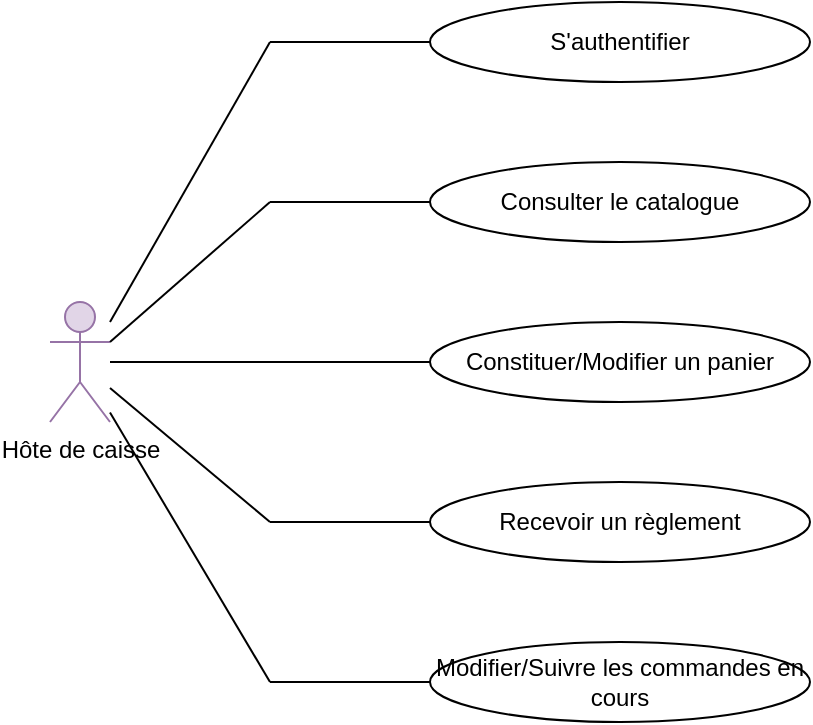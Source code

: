 <mxfile version="13.0.1" type="github">
  <diagram id="ceZ9f2kLIBMmKW1hbyQC" name="Page-1">
    <mxGraphModel dx="946" dy="537" grid="1" gridSize="10" guides="1" tooltips="1" connect="1" arrows="1" fold="1" page="1" pageScale="1" pageWidth="827" pageHeight="1169" math="0" shadow="0">
      <root>
        <mxCell id="0" />
        <mxCell id="1" parent="0" />
        <mxCell id="Xy7lXYXVQ5Ji8QcNzvNE-1" value="Hôte de caisse" style="shape=umlActor;verticalLabelPosition=bottom;labelBackgroundColor=#ffffff;verticalAlign=top;html=1;outlineConnect=0;fillColor=#e1d5e7;strokeColor=#9673a6;" vertex="1" parent="1">
          <mxGeometry x="50" y="290" width="30" height="60" as="geometry" />
        </mxCell>
        <mxCell id="Xy7lXYXVQ5Ji8QcNzvNE-2" value="S&#39;authentifier" style="ellipse;whiteSpace=wrap;html=1;" vertex="1" parent="1">
          <mxGeometry x="240" y="140" width="190" height="40" as="geometry" />
        </mxCell>
        <mxCell id="Xy7lXYXVQ5Ji8QcNzvNE-4" value="Constituer/Modifier un panier" style="ellipse;whiteSpace=wrap;html=1;" vertex="1" parent="1">
          <mxGeometry x="240" y="300" width="190" height="40" as="geometry" />
        </mxCell>
        <mxCell id="Xy7lXYXVQ5Ji8QcNzvNE-6" value="Consulter le catalogue" style="ellipse;whiteSpace=wrap;html=1;" vertex="1" parent="1">
          <mxGeometry x="240" y="220" width="190" height="40" as="geometry" />
        </mxCell>
        <mxCell id="Xy7lXYXVQ5Ji8QcNzvNE-7" value="Recevoir un règlement" style="ellipse;whiteSpace=wrap;html=1;" vertex="1" parent="1">
          <mxGeometry x="240" y="380" width="190" height="40" as="geometry" />
        </mxCell>
        <mxCell id="Xy7lXYXVQ5Ji8QcNzvNE-8" value="Modifier/Suivre les commandes en cours" style="ellipse;whiteSpace=wrap;html=1;" vertex="1" parent="1">
          <mxGeometry x="240" y="460" width="190" height="40" as="geometry" />
        </mxCell>
        <mxCell id="Xy7lXYXVQ5Ji8QcNzvNE-9" value="" style="endArrow=none;html=1;entryX=0;entryY=0.5;entryDx=0;entryDy=0;" edge="1" parent="1" target="Xy7lXYXVQ5Ji8QcNzvNE-2">
          <mxGeometry width="50" height="50" relative="1" as="geometry">
            <mxPoint x="160" y="160" as="sourcePoint" />
            <mxPoint x="440" y="290" as="targetPoint" />
          </mxGeometry>
        </mxCell>
        <mxCell id="Xy7lXYXVQ5Ji8QcNzvNE-10" value="" style="endArrow=none;html=1;entryX=0;entryY=0.5;entryDx=0;entryDy=0;" edge="1" parent="1" target="Xy7lXYXVQ5Ji8QcNzvNE-6">
          <mxGeometry width="50" height="50" relative="1" as="geometry">
            <mxPoint x="160" y="240" as="sourcePoint" />
            <mxPoint x="440" y="290" as="targetPoint" />
          </mxGeometry>
        </mxCell>
        <mxCell id="Xy7lXYXVQ5Ji8QcNzvNE-11" value="" style="endArrow=none;html=1;exitX=0;exitY=0.5;exitDx=0;exitDy=0;" edge="1" parent="1" source="Xy7lXYXVQ5Ji8QcNzvNE-4">
          <mxGeometry width="50" height="50" relative="1" as="geometry">
            <mxPoint x="390" y="340" as="sourcePoint" />
            <mxPoint x="160" y="320" as="targetPoint" />
          </mxGeometry>
        </mxCell>
        <mxCell id="Xy7lXYXVQ5Ji8QcNzvNE-12" value="" style="endArrow=none;html=1;entryX=0;entryY=0.5;entryDx=0;entryDy=0;" edge="1" parent="1" target="Xy7lXYXVQ5Ji8QcNzvNE-7">
          <mxGeometry width="50" height="50" relative="1" as="geometry">
            <mxPoint x="160" y="400" as="sourcePoint" />
            <mxPoint x="440" y="290" as="targetPoint" />
          </mxGeometry>
        </mxCell>
        <mxCell id="Xy7lXYXVQ5Ji8QcNzvNE-13" value="" style="endArrow=none;html=1;exitX=0;exitY=0.5;exitDx=0;exitDy=0;" edge="1" parent="1" source="Xy7lXYXVQ5Ji8QcNzvNE-8">
          <mxGeometry width="50" height="50" relative="1" as="geometry">
            <mxPoint x="390" y="340" as="sourcePoint" />
            <mxPoint x="160" y="480" as="targetPoint" />
          </mxGeometry>
        </mxCell>
        <mxCell id="Xy7lXYXVQ5Ji8QcNzvNE-14" value="" style="endArrow=none;html=1;" edge="1" parent="1">
          <mxGeometry width="50" height="50" relative="1" as="geometry">
            <mxPoint x="160" y="160" as="sourcePoint" />
            <mxPoint x="80" y="300" as="targetPoint" />
          </mxGeometry>
        </mxCell>
        <mxCell id="Xy7lXYXVQ5Ji8QcNzvNE-15" value="" style="endArrow=none;html=1;exitX=1;exitY=0.333;exitDx=0;exitDy=0;exitPerimeter=0;" edge="1" parent="1" source="Xy7lXYXVQ5Ji8QcNzvNE-1">
          <mxGeometry width="50" height="50" relative="1" as="geometry">
            <mxPoint x="390" y="340" as="sourcePoint" />
            <mxPoint x="160" y="240" as="targetPoint" />
          </mxGeometry>
        </mxCell>
        <mxCell id="Xy7lXYXVQ5Ji8QcNzvNE-16" value="" style="endArrow=none;html=1;" edge="1" parent="1" target="Xy7lXYXVQ5Ji8QcNzvNE-1">
          <mxGeometry width="50" height="50" relative="1" as="geometry">
            <mxPoint x="170" y="320" as="sourcePoint" />
            <mxPoint x="440" y="290" as="targetPoint" />
          </mxGeometry>
        </mxCell>
        <mxCell id="Xy7lXYXVQ5Ji8QcNzvNE-17" value="" style="endArrow=none;html=1;" edge="1" parent="1">
          <mxGeometry width="50" height="50" relative="1" as="geometry">
            <mxPoint x="80" y="333" as="sourcePoint" />
            <mxPoint x="160" y="400" as="targetPoint" />
          </mxGeometry>
        </mxCell>
        <mxCell id="Xy7lXYXVQ5Ji8QcNzvNE-18" value="" style="endArrow=none;html=1;" edge="1" parent="1" source="Xy7lXYXVQ5Ji8QcNzvNE-1">
          <mxGeometry width="50" height="50" relative="1" as="geometry">
            <mxPoint x="390" y="340" as="sourcePoint" />
            <mxPoint x="160" y="480" as="targetPoint" />
          </mxGeometry>
        </mxCell>
      </root>
    </mxGraphModel>
  </diagram>
</mxfile>
